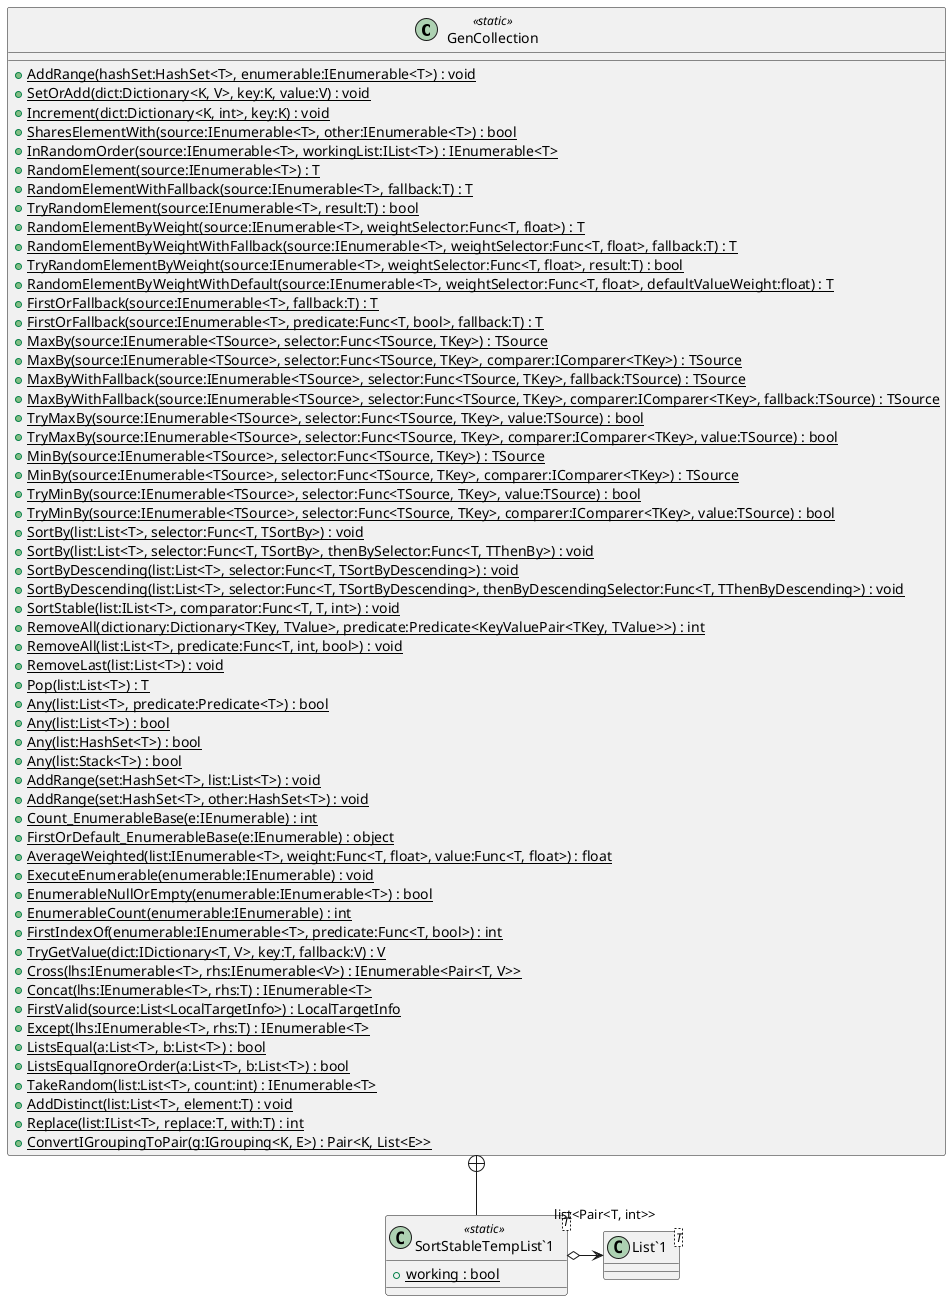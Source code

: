 @startuml
class GenCollection <<static>> {
    + {static} AddRange(hashSet:HashSet<T>, enumerable:IEnumerable<T>) : void
    + {static} SetOrAdd(dict:Dictionary<K, V>, key:K, value:V) : void
    + {static} Increment(dict:Dictionary<K, int>, key:K) : void
    + {static} SharesElementWith(source:IEnumerable<T>, other:IEnumerable<T>) : bool
    + {static} InRandomOrder(source:IEnumerable<T>, workingList:IList<T>) : IEnumerable<T>
    + {static} RandomElement(source:IEnumerable<T>) : T
    + {static} RandomElementWithFallback(source:IEnumerable<T>, fallback:T) : T
    + {static} TryRandomElement(source:IEnumerable<T>, result:T) : bool
    + {static} RandomElementByWeight(source:IEnumerable<T>, weightSelector:Func<T, float>) : T
    + {static} RandomElementByWeightWithFallback(source:IEnumerable<T>, weightSelector:Func<T, float>, fallback:T) : T
    + {static} TryRandomElementByWeight(source:IEnumerable<T>, weightSelector:Func<T, float>, result:T) : bool
    + {static} RandomElementByWeightWithDefault(source:IEnumerable<T>, weightSelector:Func<T, float>, defaultValueWeight:float) : T
    + {static} FirstOrFallback(source:IEnumerable<T>, fallback:T) : T
    + {static} FirstOrFallback(source:IEnumerable<T>, predicate:Func<T, bool>, fallback:T) : T
    + {static} MaxBy(source:IEnumerable<TSource>, selector:Func<TSource, TKey>) : TSource
    + {static} MaxBy(source:IEnumerable<TSource>, selector:Func<TSource, TKey>, comparer:IComparer<TKey>) : TSource
    + {static} MaxByWithFallback(source:IEnumerable<TSource>, selector:Func<TSource, TKey>, fallback:TSource) : TSource
    + {static} MaxByWithFallback(source:IEnumerable<TSource>, selector:Func<TSource, TKey>, comparer:IComparer<TKey>, fallback:TSource) : TSource
    + {static} TryMaxBy(source:IEnumerable<TSource>, selector:Func<TSource, TKey>, value:TSource) : bool
    + {static} TryMaxBy(source:IEnumerable<TSource>, selector:Func<TSource, TKey>, comparer:IComparer<TKey>, value:TSource) : bool
    + {static} MinBy(source:IEnumerable<TSource>, selector:Func<TSource, TKey>) : TSource
    + {static} MinBy(source:IEnumerable<TSource>, selector:Func<TSource, TKey>, comparer:IComparer<TKey>) : TSource
    + {static} TryMinBy(source:IEnumerable<TSource>, selector:Func<TSource, TKey>, value:TSource) : bool
    + {static} TryMinBy(source:IEnumerable<TSource>, selector:Func<TSource, TKey>, comparer:IComparer<TKey>, value:TSource) : bool
    + {static} SortBy(list:List<T>, selector:Func<T, TSortBy>) : void
    + {static} SortBy(list:List<T>, selector:Func<T, TSortBy>, thenBySelector:Func<T, TThenBy>) : void
    + {static} SortByDescending(list:List<T>, selector:Func<T, TSortByDescending>) : void
    + {static} SortByDescending(list:List<T>, selector:Func<T, TSortByDescending>, thenByDescendingSelector:Func<T, TThenByDescending>) : void
    + {static} SortStable(list:IList<T>, comparator:Func<T, T, int>) : void
    + {static} RemoveAll(dictionary:Dictionary<TKey, TValue>, predicate:Predicate<KeyValuePair<TKey, TValue>>) : int
    + {static} RemoveAll(list:List<T>, predicate:Func<T, int, bool>) : void
    + {static} RemoveLast(list:List<T>) : void
    + {static} Pop(list:List<T>) : T
    + {static} Any(list:List<T>, predicate:Predicate<T>) : bool
    + {static} Any(list:List<T>) : bool
    + {static} Any(list:HashSet<T>) : bool
    + {static} Any(list:Stack<T>) : bool
    + {static} AddRange(set:HashSet<T>, list:List<T>) : void
    + {static} AddRange(set:HashSet<T>, other:HashSet<T>) : void
    + {static} Count_EnumerableBase(e:IEnumerable) : int
    + {static} FirstOrDefault_EnumerableBase(e:IEnumerable) : object
    + {static} AverageWeighted(list:IEnumerable<T>, weight:Func<T, float>, value:Func<T, float>) : float
    + {static} ExecuteEnumerable(enumerable:IEnumerable) : void
    + {static} EnumerableNullOrEmpty(enumerable:IEnumerable<T>) : bool
    + {static} EnumerableCount(enumerable:IEnumerable) : int
    + {static} FirstIndexOf(enumerable:IEnumerable<T>, predicate:Func<T, bool>) : int
    + {static} TryGetValue(dict:IDictionary<T, V>, key:T, fallback:V) : V
    + {static} Cross(lhs:IEnumerable<T>, rhs:IEnumerable<V>) : IEnumerable<Pair<T, V>>
    + {static} Concat(lhs:IEnumerable<T>, rhs:T) : IEnumerable<T>
    + {static} FirstValid(source:List<LocalTargetInfo>) : LocalTargetInfo
    + {static} Except(lhs:IEnumerable<T>, rhs:T) : IEnumerable<T>
    + {static} ListsEqual(a:List<T>, b:List<T>) : bool
    + {static} ListsEqualIgnoreOrder(a:List<T>, b:List<T>) : bool
    + {static} TakeRandom(list:List<T>, count:int) : IEnumerable<T>
    + {static} AddDistinct(list:List<T>, element:T) : void
    + {static} Replace(list:IList<T>, replace:T, with:T) : int
    + {static} ConvertIGroupingToPair(g:IGrouping<K, E>) : Pair<K, List<E>>
}
class "SortStableTempList`1"<T> <<static>> {
    + {static} working : bool
}
class "List`1"<T> {
}
GenCollection +-- "SortStableTempList`1"
"SortStableTempList`1" o-> "list<Pair<T, int>>" "List`1"
@enduml

